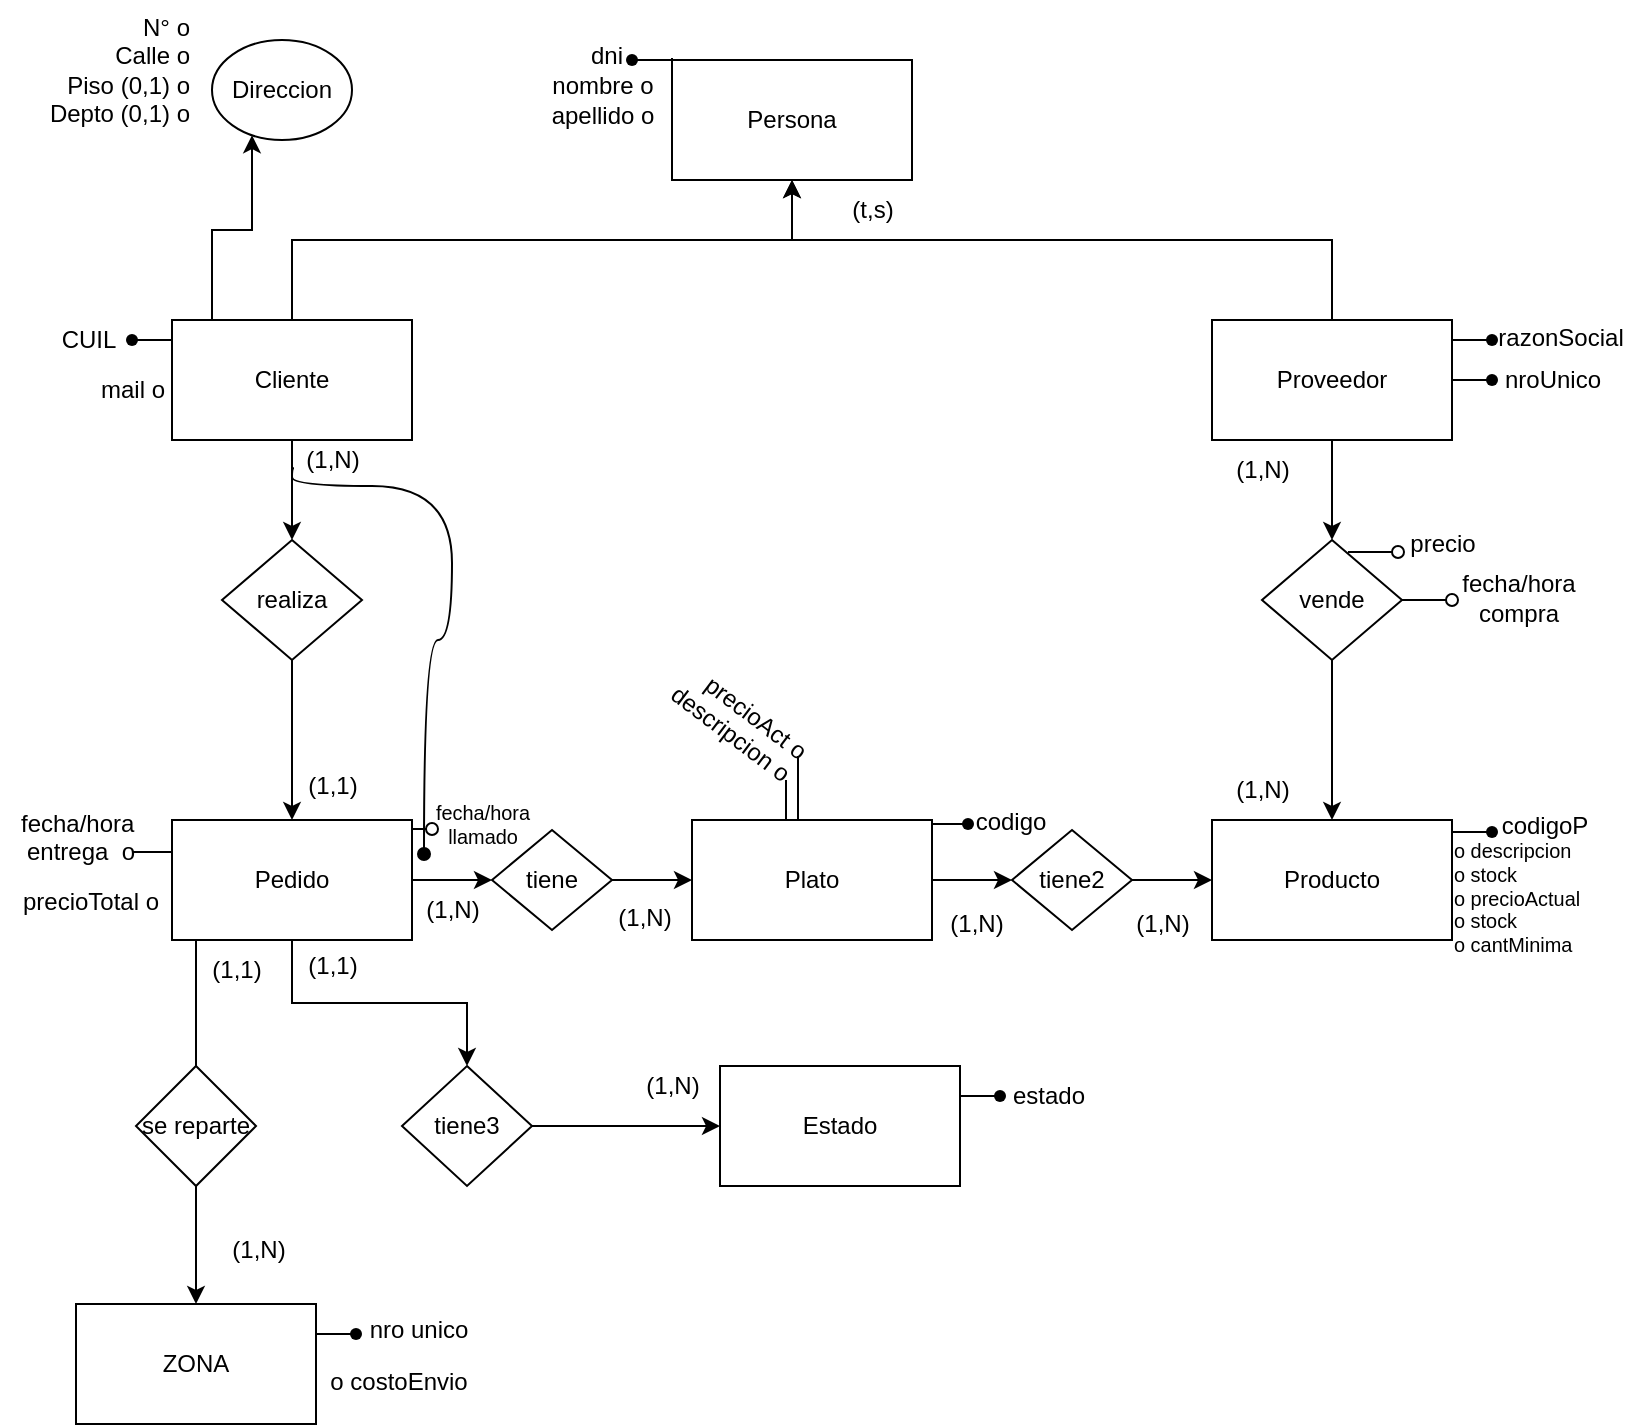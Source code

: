 <mxfile version="24.7.17">
  <diagram name="Página-1" id="IE2qbqUDFLg9kM-jT5cx">
    <mxGraphModel dx="1257" dy="760" grid="1" gridSize="10" guides="1" tooltips="1" connect="1" arrows="1" fold="1" page="1" pageScale="1" pageWidth="827" pageHeight="1169" math="0" shadow="0">
      <root>
        <mxCell id="0" />
        <mxCell id="1" parent="0" />
        <mxCell id="3p4fWKB1789nOxZgi2Ma-1" value="Persona" style="whiteSpace=wrap;html=1;" vertex="1" parent="1">
          <mxGeometry x="336" y="40" width="120" height="60" as="geometry" />
        </mxCell>
        <mxCell id="3p4fWKB1789nOxZgi2Ma-5" style="edgeStyle=orthogonalEdgeStyle;rounded=0;orthogonalLoop=1;jettySize=auto;html=1;" edge="1" parent="1" source="3p4fWKB1789nOxZgi2Ma-2" target="3p4fWKB1789nOxZgi2Ma-1">
          <mxGeometry relative="1" as="geometry">
            <Array as="points">
              <mxPoint x="146" y="130" />
              <mxPoint x="396" y="130" />
            </Array>
          </mxGeometry>
        </mxCell>
        <mxCell id="3p4fWKB1789nOxZgi2Ma-21" style="edgeStyle=orthogonalEdgeStyle;rounded=0;orthogonalLoop=1;jettySize=auto;html=1;" edge="1" parent="1" source="3p4fWKB1789nOxZgi2Ma-2" target="3p4fWKB1789nOxZgi2Ma-19">
          <mxGeometry relative="1" as="geometry">
            <Array as="points">
              <mxPoint x="106" y="125" />
              <mxPoint x="126" y="125" />
            </Array>
          </mxGeometry>
        </mxCell>
        <mxCell id="3p4fWKB1789nOxZgi2Ma-23" value="" style="edgeStyle=orthogonalEdgeStyle;rounded=0;orthogonalLoop=1;jettySize=auto;html=1;" edge="1" parent="1" source="3p4fWKB1789nOxZgi2Ma-2" target="3p4fWKB1789nOxZgi2Ma-22">
          <mxGeometry relative="1" as="geometry" />
        </mxCell>
        <mxCell id="3p4fWKB1789nOxZgi2Ma-82" style="edgeStyle=orthogonalEdgeStyle;rounded=0;orthogonalLoop=1;jettySize=auto;html=1;endArrow=oval;endFill=1;curved=1;" edge="1" parent="1">
          <mxGeometry relative="1" as="geometry">
            <mxPoint x="212" y="437.034" as="targetPoint" />
            <mxPoint x="147" y="244" as="sourcePoint" />
            <Array as="points">
              <mxPoint x="146" y="253" />
              <mxPoint x="226" y="253" />
              <mxPoint x="226" y="330" />
              <mxPoint x="212" y="330" />
            </Array>
          </mxGeometry>
        </mxCell>
        <mxCell id="3p4fWKB1789nOxZgi2Ma-2" value="Cliente" style="whiteSpace=wrap;html=1;" vertex="1" parent="1">
          <mxGeometry x="86" y="170" width="120" height="60" as="geometry" />
        </mxCell>
        <mxCell id="3p4fWKB1789nOxZgi2Ma-6" style="edgeStyle=orthogonalEdgeStyle;rounded=0;orthogonalLoop=1;jettySize=auto;html=1;" edge="1" parent="1" source="3p4fWKB1789nOxZgi2Ma-3" target="3p4fWKB1789nOxZgi2Ma-1">
          <mxGeometry relative="1" as="geometry">
            <Array as="points">
              <mxPoint x="666" y="130" />
              <mxPoint x="396" y="130" />
            </Array>
          </mxGeometry>
        </mxCell>
        <mxCell id="3p4fWKB1789nOxZgi2Ma-35" value="" style="edgeStyle=orthogonalEdgeStyle;rounded=0;orthogonalLoop=1;jettySize=auto;html=1;" edge="1" parent="1" source="3p4fWKB1789nOxZgi2Ma-3" target="3p4fWKB1789nOxZgi2Ma-34">
          <mxGeometry relative="1" as="geometry" />
        </mxCell>
        <mxCell id="3p4fWKB1789nOxZgi2Ma-3" value="Proveedor" style="whiteSpace=wrap;html=1;" vertex="1" parent="1">
          <mxGeometry x="606" y="170" width="120" height="60" as="geometry" />
        </mxCell>
        <mxCell id="3p4fWKB1789nOxZgi2Ma-7" value="(t,s)" style="text;html=1;align=center;verticalAlign=middle;resizable=0;points=[];autosize=1;strokeColor=none;fillColor=none;" vertex="1" parent="1">
          <mxGeometry x="416" y="100" width="40" height="30" as="geometry" />
        </mxCell>
        <mxCell id="3p4fWKB1789nOxZgi2Ma-8" value="" style="shape=waypoint;sketch=0;size=6;pointerEvents=1;points=[];fillColor=none;resizable=0;rotatable=0;perimeter=centerPerimeter;snapToPoint=1;" vertex="1" parent="1">
          <mxGeometry x="306" y="30" width="20" height="20" as="geometry" />
        </mxCell>
        <mxCell id="3p4fWKB1789nOxZgi2Ma-9" style="edgeStyle=orthogonalEdgeStyle;rounded=0;orthogonalLoop=1;jettySize=auto;html=1;entryX=0;entryY=0.323;entryDx=0;entryDy=0;entryPerimeter=0;endArrow=none;endFill=0;" edge="1" source="3p4fWKB1789nOxZgi2Ma-8" parent="1">
          <mxGeometry relative="1" as="geometry">
            <mxPoint x="336" y="39" as="targetPoint" />
          </mxGeometry>
        </mxCell>
        <mxCell id="3p4fWKB1789nOxZgi2Ma-10" value="dni" style="text;html=1;align=center;verticalAlign=middle;resizable=0;points=[];autosize=1;strokeColor=none;fillColor=none;" vertex="1" parent="1">
          <mxGeometry x="283" y="23" width="40" height="30" as="geometry" />
        </mxCell>
        <mxCell id="3p4fWKB1789nOxZgi2Ma-11" value="nombre o&lt;div&gt;apellido o&lt;/div&gt;" style="text;html=1;align=center;verticalAlign=middle;resizable=0;points=[];autosize=1;strokeColor=none;fillColor=none;" vertex="1" parent="1">
          <mxGeometry x="266" y="40" width="70" height="40" as="geometry" />
        </mxCell>
        <mxCell id="3p4fWKB1789nOxZgi2Ma-12" value="" style="shape=waypoint;sketch=0;size=6;pointerEvents=1;points=[];fillColor=none;resizable=0;rotatable=0;perimeter=centerPerimeter;snapToPoint=1;" vertex="1" parent="1">
          <mxGeometry x="736" y="170" width="20" height="20" as="geometry" />
        </mxCell>
        <mxCell id="3p4fWKB1789nOxZgi2Ma-13" style="edgeStyle=orthogonalEdgeStyle;rounded=0;orthogonalLoop=1;jettySize=auto;html=1;entryX=0.217;entryY=0.9;entryDx=0;entryDy=0;entryPerimeter=0;endArrow=none;endFill=0;" edge="1" target="3p4fWKB1789nOxZgi2Ma-12" parent="1">
          <mxGeometry relative="1" as="geometry">
            <mxPoint x="726" y="180" as="sourcePoint" />
            <Array as="points">
              <mxPoint x="736" y="180" />
              <mxPoint x="736" y="180" />
            </Array>
          </mxGeometry>
        </mxCell>
        <mxCell id="3p4fWKB1789nOxZgi2Ma-14" value="razonSocial" style="text;html=1;align=center;verticalAlign=middle;resizable=0;points=[];autosize=1;strokeColor=none;fillColor=none;" vertex="1" parent="1">
          <mxGeometry x="735" y="164" width="90" height="30" as="geometry" />
        </mxCell>
        <mxCell id="3p4fWKB1789nOxZgi2Ma-15" value="mail o" style="text;html=1;align=center;verticalAlign=middle;resizable=0;points=[];autosize=1;strokeColor=none;fillColor=none;" vertex="1" parent="1">
          <mxGeometry x="36" y="190" width="60" height="30" as="geometry" />
        </mxCell>
        <mxCell id="3p4fWKB1789nOxZgi2Ma-16" value="" style="shape=waypoint;sketch=0;size=6;pointerEvents=1;points=[];fillColor=none;resizable=0;rotatable=0;perimeter=centerPerimeter;snapToPoint=1;" vertex="1" parent="1">
          <mxGeometry x="56" y="170" width="20" height="20" as="geometry" />
        </mxCell>
        <mxCell id="3p4fWKB1789nOxZgi2Ma-17" style="edgeStyle=orthogonalEdgeStyle;rounded=0;orthogonalLoop=1;jettySize=auto;html=1;entryX=0;entryY=0.323;entryDx=0;entryDy=0;entryPerimeter=0;endArrow=none;endFill=0;" edge="1" source="3p4fWKB1789nOxZgi2Ma-16" parent="1">
          <mxGeometry relative="1" as="geometry">
            <mxPoint x="86" y="179" as="targetPoint" />
          </mxGeometry>
        </mxCell>
        <mxCell id="3p4fWKB1789nOxZgi2Ma-18" value="CUIL" style="text;html=1;align=center;verticalAlign=middle;resizable=0;points=[];autosize=1;strokeColor=none;fillColor=none;" vertex="1" parent="1">
          <mxGeometry x="19" y="165" width="50" height="30" as="geometry" />
        </mxCell>
        <mxCell id="3p4fWKB1789nOxZgi2Ma-19" value="Direccion" style="ellipse;whiteSpace=wrap;html=1;" vertex="1" parent="1">
          <mxGeometry x="106" y="30" width="70" height="50" as="geometry" />
        </mxCell>
        <mxCell id="3p4fWKB1789nOxZgi2Ma-20" value="N° o&lt;div&gt;Calle o&lt;/div&gt;&lt;div&gt;Piso (0,1) o&lt;/div&gt;&lt;div&gt;Depto (0,1) o&lt;/div&gt;" style="text;html=1;align=right;verticalAlign=middle;resizable=0;points=[];autosize=1;strokeColor=none;fillColor=none;" vertex="1" parent="1">
          <mxGeometry x="6" y="10" width="90" height="70" as="geometry" />
        </mxCell>
        <mxCell id="3p4fWKB1789nOxZgi2Ma-25" value="" style="edgeStyle=orthogonalEdgeStyle;rounded=0;orthogonalLoop=1;jettySize=auto;html=1;" edge="1" parent="1" source="3p4fWKB1789nOxZgi2Ma-22" target="3p4fWKB1789nOxZgi2Ma-24">
          <mxGeometry relative="1" as="geometry" />
        </mxCell>
        <mxCell id="3p4fWKB1789nOxZgi2Ma-53" style="edgeStyle=orthogonalEdgeStyle;rounded=0;orthogonalLoop=1;jettySize=auto;html=1;endArrow=oval;endFill=0;" edge="1" parent="1">
          <mxGeometry relative="1" as="geometry">
            <mxPoint x="216" y="425" as="targetPoint" />
            <mxPoint x="206.001" y="424.508" as="sourcePoint" />
          </mxGeometry>
        </mxCell>
        <mxCell id="3p4fWKB1789nOxZgi2Ma-22" value="realiza" style="rhombus;whiteSpace=wrap;html=1;" vertex="1" parent="1">
          <mxGeometry x="111" y="280" width="70" height="60" as="geometry" />
        </mxCell>
        <mxCell id="3p4fWKB1789nOxZgi2Ma-27" value="" style="edgeStyle=orthogonalEdgeStyle;rounded=0;orthogonalLoop=1;jettySize=auto;html=1;" edge="1" parent="1" source="3p4fWKB1789nOxZgi2Ma-24" target="3p4fWKB1789nOxZgi2Ma-26">
          <mxGeometry relative="1" as="geometry" />
        </mxCell>
        <mxCell id="3p4fWKB1789nOxZgi2Ma-38" value="" style="edgeStyle=orthogonalEdgeStyle;rounded=0;orthogonalLoop=1;jettySize=auto;html=1;" edge="1" parent="1">
          <mxGeometry relative="1" as="geometry">
            <mxPoint x="98" y="480" as="sourcePoint" />
            <mxPoint x="98" y="560" as="targetPoint" />
          </mxGeometry>
        </mxCell>
        <mxCell id="3p4fWKB1789nOxZgi2Ma-85" value="" style="edgeStyle=orthogonalEdgeStyle;rounded=0;orthogonalLoop=1;jettySize=auto;html=1;" edge="1" parent="1" source="3p4fWKB1789nOxZgi2Ma-24" target="3p4fWKB1789nOxZgi2Ma-84">
          <mxGeometry relative="1" as="geometry" />
        </mxCell>
        <mxCell id="3p4fWKB1789nOxZgi2Ma-24" value="Pedido" style="whiteSpace=wrap;html=1;" vertex="1" parent="1">
          <mxGeometry x="86" y="420" width="120" height="60" as="geometry" />
        </mxCell>
        <mxCell id="3p4fWKB1789nOxZgi2Ma-29" value="" style="edgeStyle=orthogonalEdgeStyle;rounded=0;orthogonalLoop=1;jettySize=auto;html=1;" edge="1" parent="1" source="3p4fWKB1789nOxZgi2Ma-26" target="3p4fWKB1789nOxZgi2Ma-28">
          <mxGeometry relative="1" as="geometry" />
        </mxCell>
        <mxCell id="3p4fWKB1789nOxZgi2Ma-26" value="tiene" style="rhombus;whiteSpace=wrap;html=1;" vertex="1" parent="1">
          <mxGeometry x="246" y="425" width="60" height="50" as="geometry" />
        </mxCell>
        <mxCell id="3p4fWKB1789nOxZgi2Ma-31" value="" style="edgeStyle=orthogonalEdgeStyle;rounded=0;orthogonalLoop=1;jettySize=auto;html=1;" edge="1" parent="1" source="3p4fWKB1789nOxZgi2Ma-28" target="3p4fWKB1789nOxZgi2Ma-30">
          <mxGeometry relative="1" as="geometry" />
        </mxCell>
        <mxCell id="3p4fWKB1789nOxZgi2Ma-28" value="Plato" style="whiteSpace=wrap;html=1;" vertex="1" parent="1">
          <mxGeometry x="346" y="420" width="120" height="60" as="geometry" />
        </mxCell>
        <mxCell id="3p4fWKB1789nOxZgi2Ma-33" value="" style="edgeStyle=orthogonalEdgeStyle;rounded=0;orthogonalLoop=1;jettySize=auto;html=1;" edge="1" parent="1" source="3p4fWKB1789nOxZgi2Ma-30" target="3p4fWKB1789nOxZgi2Ma-32">
          <mxGeometry relative="1" as="geometry" />
        </mxCell>
        <mxCell id="3p4fWKB1789nOxZgi2Ma-30" value="tiene2" style="rhombus;whiteSpace=wrap;html=1;" vertex="1" parent="1">
          <mxGeometry x="506" y="425" width="60" height="50" as="geometry" />
        </mxCell>
        <mxCell id="3p4fWKB1789nOxZgi2Ma-32" value="Producto" style="whiteSpace=wrap;html=1;" vertex="1" parent="1">
          <mxGeometry x="606" y="420" width="120" height="60" as="geometry" />
        </mxCell>
        <mxCell id="3p4fWKB1789nOxZgi2Ma-36" value="" style="edgeStyle=orthogonalEdgeStyle;rounded=0;orthogonalLoop=1;jettySize=auto;html=1;" edge="1" parent="1" source="3p4fWKB1789nOxZgi2Ma-34" target="3p4fWKB1789nOxZgi2Ma-32">
          <mxGeometry relative="1" as="geometry" />
        </mxCell>
        <mxCell id="3p4fWKB1789nOxZgi2Ma-59" style="edgeStyle=orthogonalEdgeStyle;rounded=0;orthogonalLoop=1;jettySize=auto;html=1;endArrow=oval;endFill=0;" edge="1" parent="1" source="3p4fWKB1789nOxZgi2Ma-34">
          <mxGeometry relative="1" as="geometry">
            <mxPoint x="726" y="310" as="targetPoint" />
          </mxGeometry>
        </mxCell>
        <mxCell id="3p4fWKB1789nOxZgi2Ma-34" value="vende" style="rhombus;whiteSpace=wrap;html=1;" vertex="1" parent="1">
          <mxGeometry x="631" y="280" width="70" height="60" as="geometry" />
        </mxCell>
        <mxCell id="3p4fWKB1789nOxZgi2Ma-44" value="" style="edgeStyle=orthogonalEdgeStyle;rounded=0;orthogonalLoop=1;jettySize=auto;html=1;" edge="1" parent="1" source="3p4fWKB1789nOxZgi2Ma-41" target="3p4fWKB1789nOxZgi2Ma-43">
          <mxGeometry relative="1" as="geometry" />
        </mxCell>
        <mxCell id="3p4fWKB1789nOxZgi2Ma-41" value="se reparte" style="rhombus;whiteSpace=wrap;html=1;" vertex="1" parent="1">
          <mxGeometry x="68" y="543" width="60" height="60" as="geometry" />
        </mxCell>
        <mxCell id="3p4fWKB1789nOxZgi2Ma-43" value="ZONA" style="whiteSpace=wrap;html=1;" vertex="1" parent="1">
          <mxGeometry x="38" y="662" width="120" height="60" as="geometry" />
        </mxCell>
        <mxCell id="3p4fWKB1789nOxZgi2Ma-45" value="" style="shape=waypoint;sketch=0;size=6;pointerEvents=1;points=[];fillColor=none;resizable=0;rotatable=0;perimeter=centerPerimeter;snapToPoint=1;" vertex="1" parent="1">
          <mxGeometry x="474" y="412" width="20" height="20" as="geometry" />
        </mxCell>
        <mxCell id="3p4fWKB1789nOxZgi2Ma-46" style="edgeStyle=orthogonalEdgeStyle;rounded=0;orthogonalLoop=1;jettySize=auto;html=1;entryX=0.217;entryY=0.9;entryDx=0;entryDy=0;entryPerimeter=0;endArrow=none;endFill=0;" edge="1" parent="1">
          <mxGeometry relative="1" as="geometry">
            <mxPoint x="466" y="422.01" as="sourcePoint" />
            <Array as="points">
              <mxPoint x="476" y="422.01" />
              <mxPoint x="476" y="422.01" />
            </Array>
            <mxPoint x="486" y="422.01" as="targetPoint" />
          </mxGeometry>
        </mxCell>
        <mxCell id="3p4fWKB1789nOxZgi2Ma-47" value="codigo" style="text;html=1;align=center;verticalAlign=middle;resizable=0;points=[];autosize=1;strokeColor=none;fillColor=none;" vertex="1" parent="1">
          <mxGeometry x="475" y="406" width="60" height="30" as="geometry" />
        </mxCell>
        <mxCell id="3p4fWKB1789nOxZgi2Ma-48" value="precioAct o&lt;div&gt;descripcion o&lt;/div&gt;" style="text;html=1;align=right;verticalAlign=top;resizable=0;points=[];autosize=1;strokeColor=none;fillColor=none;horizontal=1;rotation=37;" vertex="1" parent="1">
          <mxGeometry x="318" y="346" width="90" height="40" as="geometry" />
        </mxCell>
        <mxCell id="3p4fWKB1789nOxZgi2Ma-49" value="" style="endArrow=none;html=1;rounded=0;" edge="1" parent="1">
          <mxGeometry width="50" height="50" relative="1" as="geometry">
            <mxPoint x="393" y="420" as="sourcePoint" />
            <mxPoint x="393" y="400" as="targetPoint" />
          </mxGeometry>
        </mxCell>
        <mxCell id="3p4fWKB1789nOxZgi2Ma-50" value="" style="endArrow=none;html=1;rounded=0;" edge="1" parent="1">
          <mxGeometry width="50" height="50" relative="1" as="geometry">
            <mxPoint x="399" y="420" as="sourcePoint" />
            <mxPoint x="399" y="388" as="targetPoint" />
          </mxGeometry>
        </mxCell>
        <mxCell id="3p4fWKB1789nOxZgi2Ma-54" value="&lt;h5&gt;&lt;span style=&quot;font-weight: normal;&quot;&gt;fecha/hora&lt;br&gt;llamado&lt;/span&gt;&lt;/h5&gt;" style="text;html=1;align=center;verticalAlign=middle;resizable=0;points=[];autosize=1;strokeColor=none;fillColor=none;" vertex="1" parent="1">
          <mxGeometry x="206" y="387" width="70" height="70" as="geometry" />
        </mxCell>
        <mxCell id="3p4fWKB1789nOxZgi2Ma-55" value="fecha/hora&amp;nbsp;&lt;div&gt;entrega&amp;nbsp; o&lt;div&gt;&lt;br&gt;&lt;/div&gt;&lt;/div&gt;" style="text;html=1;align=center;verticalAlign=middle;resizable=0;points=[];autosize=1;strokeColor=none;fillColor=none;" vertex="1" parent="1">
          <mxGeometry y="406" width="80" height="60" as="geometry" />
        </mxCell>
        <mxCell id="3p4fWKB1789nOxZgi2Ma-56" value="precioTotal o" style="text;html=1;align=center;verticalAlign=middle;resizable=0;points=[];autosize=1;strokeColor=none;fillColor=none;" vertex="1" parent="1">
          <mxGeometry y="446" width="90" height="30" as="geometry" />
        </mxCell>
        <mxCell id="3p4fWKB1789nOxZgi2Ma-58" style="edgeStyle=orthogonalEdgeStyle;rounded=0;orthogonalLoop=1;jettySize=auto;html=1;entryX=0.217;entryY=0.9;entryDx=0;entryDy=0;entryPerimeter=0;endArrow=none;endFill=0;" edge="1" parent="1">
          <mxGeometry relative="1" as="geometry">
            <mxPoint x="66" y="436" as="sourcePoint" />
            <Array as="points">
              <mxPoint x="76" y="436" />
              <mxPoint x="76" y="436" />
            </Array>
            <mxPoint x="86" y="436" as="targetPoint" />
          </mxGeometry>
        </mxCell>
        <mxCell id="3p4fWKB1789nOxZgi2Ma-60" style="edgeStyle=orthogonalEdgeStyle;rounded=0;orthogonalLoop=1;jettySize=auto;html=1;endArrow=oval;endFill=0;" edge="1" parent="1">
          <mxGeometry relative="1" as="geometry">
            <mxPoint x="699" y="286" as="targetPoint" />
            <mxPoint x="674" y="286" as="sourcePoint" />
          </mxGeometry>
        </mxCell>
        <mxCell id="3p4fWKB1789nOxZgi2Ma-61" value="precio" style="text;html=1;align=center;verticalAlign=middle;resizable=0;points=[];autosize=1;strokeColor=none;fillColor=none;" vertex="1" parent="1">
          <mxGeometry x="691" y="267" width="60" height="30" as="geometry" />
        </mxCell>
        <mxCell id="3p4fWKB1789nOxZgi2Ma-62" value="fecha/hora&lt;div&gt;compra&lt;/div&gt;" style="text;html=1;align=center;verticalAlign=middle;resizable=0;points=[];autosize=1;strokeColor=none;fillColor=none;" vertex="1" parent="1">
          <mxGeometry x="719" y="289" width="80" height="40" as="geometry" />
        </mxCell>
        <mxCell id="3p4fWKB1789nOxZgi2Ma-63" value="" style="shape=waypoint;sketch=0;size=6;pointerEvents=1;points=[];fillColor=none;resizable=0;rotatable=0;perimeter=centerPerimeter;snapToPoint=1;" vertex="1" parent="1">
          <mxGeometry x="736" y="416" width="20" height="20" as="geometry" />
        </mxCell>
        <mxCell id="3p4fWKB1789nOxZgi2Ma-64" style="edgeStyle=orthogonalEdgeStyle;rounded=0;orthogonalLoop=1;jettySize=auto;html=1;entryX=0.217;entryY=0.9;entryDx=0;entryDy=0;entryPerimeter=0;endArrow=none;endFill=0;" edge="1" target="3p4fWKB1789nOxZgi2Ma-63" parent="1">
          <mxGeometry relative="1" as="geometry">
            <mxPoint x="726" y="426" as="sourcePoint" />
            <Array as="points">
              <mxPoint x="736" y="426" />
              <mxPoint x="736" y="426" />
            </Array>
          </mxGeometry>
        </mxCell>
        <mxCell id="3p4fWKB1789nOxZgi2Ma-65" value="codigoP" style="text;html=1;align=center;verticalAlign=middle;resizable=0;points=[];autosize=1;strokeColor=none;fillColor=none;" vertex="1" parent="1">
          <mxGeometry x="737" y="408" width="70" height="30" as="geometry" />
        </mxCell>
        <mxCell id="3p4fWKB1789nOxZgi2Ma-66" value="&lt;h5&gt;&lt;span style=&quot;font-weight: normal;&quot;&gt;o descripcion&lt;br&gt;o stock&lt;br&gt;o precioActual&lt;br&gt;o stock&lt;br&gt;o cantMinima&lt;/span&gt;&lt;/h5&gt;" style="text;html=1;align=left;verticalAlign=middle;resizable=0;points=[];autosize=1;strokeColor=none;fillColor=none;" vertex="1" parent="1">
          <mxGeometry x="725" y="404" width="90" height="110" as="geometry" />
        </mxCell>
        <mxCell id="3p4fWKB1789nOxZgi2Ma-67" value="" style="shape=waypoint;sketch=0;size=6;pointerEvents=1;points=[];fillColor=none;resizable=0;rotatable=0;perimeter=centerPerimeter;snapToPoint=1;" vertex="1" parent="1">
          <mxGeometry x="168" y="667" width="20" height="20" as="geometry" />
        </mxCell>
        <mxCell id="3p4fWKB1789nOxZgi2Ma-68" style="edgeStyle=orthogonalEdgeStyle;rounded=0;orthogonalLoop=1;jettySize=auto;html=1;entryX=0.217;entryY=0.9;entryDx=0;entryDy=0;entryPerimeter=0;endArrow=none;endFill=0;" edge="1" target="3p4fWKB1789nOxZgi2Ma-67" parent="1">
          <mxGeometry relative="1" as="geometry">
            <mxPoint x="158" y="677" as="sourcePoint" />
            <Array as="points">
              <mxPoint x="168" y="677" />
              <mxPoint x="168" y="677" />
            </Array>
          </mxGeometry>
        </mxCell>
        <mxCell id="3p4fWKB1789nOxZgi2Ma-69" value="nro unico" style="text;html=1;align=center;verticalAlign=middle;resizable=0;points=[];autosize=1;strokeColor=none;fillColor=none;" vertex="1" parent="1">
          <mxGeometry x="174" y="660" width="70" height="30" as="geometry" />
        </mxCell>
        <mxCell id="3p4fWKB1789nOxZgi2Ma-70" value="o costoEnvio" style="text;html=1;align=center;verticalAlign=middle;resizable=0;points=[];autosize=1;strokeColor=none;fillColor=none;" vertex="1" parent="1">
          <mxGeometry x="154" y="686" width="90" height="30" as="geometry" />
        </mxCell>
        <mxCell id="3p4fWKB1789nOxZgi2Ma-71" value="(1,N)" style="text;html=1;align=center;verticalAlign=middle;resizable=0;points=[];autosize=1;strokeColor=none;fillColor=none;" vertex="1" parent="1">
          <mxGeometry x="141" y="225" width="50" height="30" as="geometry" />
        </mxCell>
        <mxCell id="3p4fWKB1789nOxZgi2Ma-72" value="(1,1)" style="text;html=1;align=center;verticalAlign=middle;resizable=0;points=[];autosize=1;strokeColor=none;fillColor=none;" vertex="1" parent="1">
          <mxGeometry x="141" y="388" width="50" height="30" as="geometry" />
        </mxCell>
        <mxCell id="3p4fWKB1789nOxZgi2Ma-73" value="(1,1)" style="text;html=1;align=center;verticalAlign=middle;resizable=0;points=[];autosize=1;strokeColor=none;fillColor=none;" vertex="1" parent="1">
          <mxGeometry x="93" y="480" width="50" height="30" as="geometry" />
        </mxCell>
        <mxCell id="3p4fWKB1789nOxZgi2Ma-74" value="(1,N)" style="text;html=1;align=center;verticalAlign=middle;resizable=0;points=[];autosize=1;strokeColor=none;fillColor=none;" vertex="1" parent="1">
          <mxGeometry x="104" y="620" width="50" height="30" as="geometry" />
        </mxCell>
        <mxCell id="3p4fWKB1789nOxZgi2Ma-75" value="(1,N)" style="text;html=1;align=center;verticalAlign=middle;resizable=0;points=[];autosize=1;strokeColor=none;fillColor=none;" vertex="1" parent="1">
          <mxGeometry x="201" y="450" width="50" height="30" as="geometry" />
        </mxCell>
        <mxCell id="3p4fWKB1789nOxZgi2Ma-76" value="(1,N)" style="text;html=1;align=center;verticalAlign=middle;resizable=0;points=[];autosize=1;strokeColor=none;fillColor=none;" vertex="1" parent="1">
          <mxGeometry x="297" y="454" width="50" height="30" as="geometry" />
        </mxCell>
        <mxCell id="3p4fWKB1789nOxZgi2Ma-77" value="(1,N)" style="text;html=1;align=center;verticalAlign=middle;resizable=0;points=[];autosize=1;strokeColor=none;fillColor=none;" vertex="1" parent="1">
          <mxGeometry x="463" y="457" width="50" height="30" as="geometry" />
        </mxCell>
        <mxCell id="3p4fWKB1789nOxZgi2Ma-78" value="(1,N)" style="text;html=1;align=center;verticalAlign=middle;resizable=0;points=[];autosize=1;strokeColor=none;fillColor=none;" vertex="1" parent="1">
          <mxGeometry x="556" y="457" width="50" height="30" as="geometry" />
        </mxCell>
        <mxCell id="3p4fWKB1789nOxZgi2Ma-79" value="(1,N)" style="text;html=1;align=center;verticalAlign=middle;resizable=0;points=[];autosize=1;strokeColor=none;fillColor=none;" vertex="1" parent="1">
          <mxGeometry x="606" y="230" width="50" height="30" as="geometry" />
        </mxCell>
        <mxCell id="3p4fWKB1789nOxZgi2Ma-80" value="(1,N)" style="text;html=1;align=center;verticalAlign=middle;resizable=0;points=[];autosize=1;strokeColor=none;fillColor=none;" vertex="1" parent="1">
          <mxGeometry x="606" y="390" width="50" height="30" as="geometry" />
        </mxCell>
        <mxCell id="3p4fWKB1789nOxZgi2Ma-83" value="Estado" style="rounded=0;whiteSpace=wrap;html=1;" vertex="1" parent="1">
          <mxGeometry x="360" y="543" width="120" height="60" as="geometry" />
        </mxCell>
        <mxCell id="3p4fWKB1789nOxZgi2Ma-86" style="edgeStyle=orthogonalEdgeStyle;rounded=0;orthogonalLoop=1;jettySize=auto;html=1;" edge="1" parent="1" source="3p4fWKB1789nOxZgi2Ma-84" target="3p4fWKB1789nOxZgi2Ma-83">
          <mxGeometry relative="1" as="geometry" />
        </mxCell>
        <mxCell id="3p4fWKB1789nOxZgi2Ma-84" value="tiene3" style="rhombus;whiteSpace=wrap;html=1;" vertex="1" parent="1">
          <mxGeometry x="201" y="543" width="65" height="60" as="geometry" />
        </mxCell>
        <mxCell id="3p4fWKB1789nOxZgi2Ma-87" value="(1,1)" style="text;html=1;align=center;verticalAlign=middle;resizable=0;points=[];autosize=1;strokeColor=none;fillColor=none;" vertex="1" parent="1">
          <mxGeometry x="141" y="478" width="50" height="30" as="geometry" />
        </mxCell>
        <mxCell id="3p4fWKB1789nOxZgi2Ma-88" value="(1,N)" style="text;html=1;align=center;verticalAlign=middle;resizable=0;points=[];autosize=1;strokeColor=none;fillColor=none;" vertex="1" parent="1">
          <mxGeometry x="311" y="538" width="50" height="30" as="geometry" />
        </mxCell>
        <mxCell id="3p4fWKB1789nOxZgi2Ma-89" value="" style="shape=waypoint;sketch=0;size=6;pointerEvents=1;points=[];fillColor=none;resizable=0;rotatable=0;perimeter=centerPerimeter;snapToPoint=1;" vertex="1" parent="1">
          <mxGeometry x="490" y="548" width="20" height="20" as="geometry" />
        </mxCell>
        <mxCell id="3p4fWKB1789nOxZgi2Ma-90" style="edgeStyle=orthogonalEdgeStyle;rounded=0;orthogonalLoop=1;jettySize=auto;html=1;entryX=0.217;entryY=0.9;entryDx=0;entryDy=0;entryPerimeter=0;endArrow=none;endFill=0;" edge="1" target="3p4fWKB1789nOxZgi2Ma-89" parent="1">
          <mxGeometry relative="1" as="geometry">
            <mxPoint x="480" y="558" as="sourcePoint" />
            <Array as="points">
              <mxPoint x="490" y="558" />
              <mxPoint x="490" y="558" />
            </Array>
          </mxGeometry>
        </mxCell>
        <mxCell id="3p4fWKB1789nOxZgi2Ma-91" value="estado" style="text;html=1;align=center;verticalAlign=middle;resizable=0;points=[];autosize=1;strokeColor=none;fillColor=none;" vertex="1" parent="1">
          <mxGeometry x="494" y="543" width="60" height="30" as="geometry" />
        </mxCell>
        <mxCell id="3p4fWKB1789nOxZgi2Ma-92" value="" style="shape=waypoint;sketch=0;size=6;pointerEvents=1;points=[];fillColor=none;resizable=0;rotatable=0;perimeter=centerPerimeter;snapToPoint=1;" vertex="1" parent="1">
          <mxGeometry x="736" y="190" width="20" height="20" as="geometry" />
        </mxCell>
        <mxCell id="3p4fWKB1789nOxZgi2Ma-93" style="edgeStyle=orthogonalEdgeStyle;rounded=0;orthogonalLoop=1;jettySize=auto;html=1;entryX=0.217;entryY=0.9;entryDx=0;entryDy=0;entryPerimeter=0;endArrow=none;endFill=0;" edge="1" target="3p4fWKB1789nOxZgi2Ma-92" parent="1">
          <mxGeometry relative="1" as="geometry">
            <mxPoint x="726" y="200" as="sourcePoint" />
            <Array as="points">
              <mxPoint x="736" y="200" />
              <mxPoint x="736" y="200" />
            </Array>
          </mxGeometry>
        </mxCell>
        <mxCell id="3p4fWKB1789nOxZgi2Ma-94" value="nroUnico" style="text;html=1;align=center;verticalAlign=middle;resizable=0;points=[];autosize=1;strokeColor=none;fillColor=none;" vertex="1" parent="1">
          <mxGeometry x="741" y="185" width="70" height="30" as="geometry" />
        </mxCell>
      </root>
    </mxGraphModel>
  </diagram>
</mxfile>
